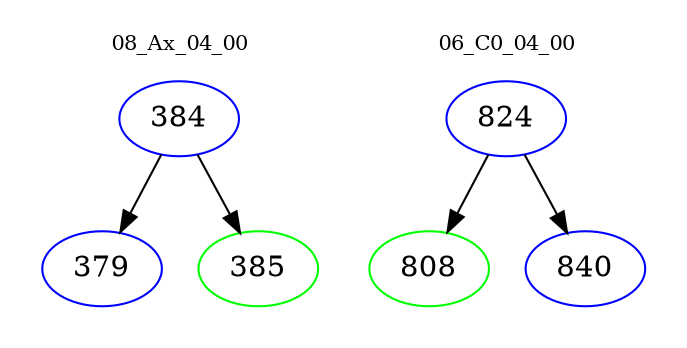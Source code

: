 digraph{
subgraph cluster_0 {
color = white
label = "08_Ax_04_00";
fontsize=10;
T0_384 [label="384", color="blue"]
T0_384 -> T0_379 [color="black"]
T0_379 [label="379", color="blue"]
T0_384 -> T0_385 [color="black"]
T0_385 [label="385", color="green"]
}
subgraph cluster_1 {
color = white
label = "06_C0_04_00";
fontsize=10;
T1_824 [label="824", color="blue"]
T1_824 -> T1_808 [color="black"]
T1_808 [label="808", color="green"]
T1_824 -> T1_840 [color="black"]
T1_840 [label="840", color="blue"]
}
}
